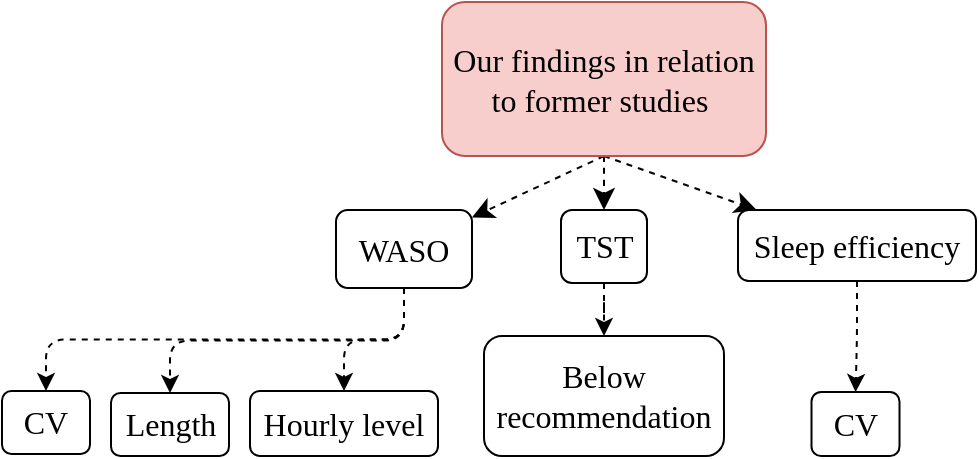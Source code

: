 <mxfile version="22.1.11" type="github" pages="6">
  <diagram name="Side-1" id="QgZ3mO8IjjAFcuNQ8Tus">
    <mxGraphModel dx="2226" dy="1593" grid="0" gridSize="10" guides="1" tooltips="1" connect="1" arrows="1" fold="1" page="0" pageScale="1" pageWidth="827" pageHeight="1169" math="0" shadow="0">
      <root>
        <mxCell id="0" />
        <mxCell id="1" parent="0" />
        <mxCell id="4bFlqd4fvtefUUmcUjgp-6" value="" style="edgeStyle=none;rounded=1;orthogonalLoop=1;jettySize=auto;html=1;fontSize=12;startSize=8;endSize=8;dashed=1;fontFamily=Times New Roman;exitX=0.5;exitY=1;exitDx=0;exitDy=0;" parent="1" source="4bFlqd4fvtefUUmcUjgp-1" target="4bFlqd4fvtefUUmcUjgp-5" edge="1">
          <mxGeometry relative="1" as="geometry" />
        </mxCell>
        <mxCell id="4bFlqd4fvtefUUmcUjgp-8" value="" style="edgeStyle=none;curved=1;rounded=0;orthogonalLoop=1;jettySize=auto;html=1;fontSize=12;startSize=8;endSize=8;dashed=1;fontFamily=Times New Roman;exitX=0.5;exitY=1;exitDx=0;exitDy=0;" parent="1" source="4bFlqd4fvtefUUmcUjgp-1" target="4bFlqd4fvtefUUmcUjgp-7" edge="1">
          <mxGeometry relative="1" as="geometry" />
        </mxCell>
        <mxCell id="4bFlqd4fvtefUUmcUjgp-11" value="" style="edgeStyle=none;curved=1;rounded=0;orthogonalLoop=1;jettySize=auto;html=1;fontSize=12;startSize=8;endSize=8;dashed=1;fontFamily=Times New Roman;" parent="1" source="4bFlqd4fvtefUUmcUjgp-1" target="4bFlqd4fvtefUUmcUjgp-10" edge="1">
          <mxGeometry relative="1" as="geometry" />
        </mxCell>
        <mxCell id="4bFlqd4fvtefUUmcUjgp-1" value="Our findings in relation to former studies&amp;nbsp;" style="rounded=1;whiteSpace=wrap;html=1;fontSize=16;fontFamily=Times New Roman;fillColor=#f8cecc;strokeColor=#b85450;" parent="1" vertex="1">
          <mxGeometry x="-243" y="-443" width="162" height="77" as="geometry" />
        </mxCell>
        <mxCell id="Hb0cyJkV5pEjiKgthlJq-2" value="" style="edgeStyle=orthogonalEdgeStyle;orthogonalLoop=1;jettySize=auto;html=1;rounded=1;dashed=1;exitX=0.5;exitY=1;exitDx=0;exitDy=0;" edge="1" parent="1" source="4bFlqd4fvtefUUmcUjgp-5" target="Hb0cyJkV5pEjiKgthlJq-1">
          <mxGeometry relative="1" as="geometry" />
        </mxCell>
        <mxCell id="Hb0cyJkV5pEjiKgthlJq-4" value="" style="edgeStyle=orthogonalEdgeStyle;rounded=1;orthogonalLoop=1;jettySize=auto;html=1;dashed=1;exitX=0.5;exitY=1;exitDx=0;exitDy=0;" edge="1" parent="1" source="4bFlqd4fvtefUUmcUjgp-5" target="Hb0cyJkV5pEjiKgthlJq-3">
          <mxGeometry relative="1" as="geometry" />
        </mxCell>
        <mxCell id="Hb0cyJkV5pEjiKgthlJq-6" value="" style="edgeStyle=orthogonalEdgeStyle;rounded=1;orthogonalLoop=1;jettySize=auto;html=1;dashed=1;exitX=0.5;exitY=1;exitDx=0;exitDy=0;" edge="1" parent="1" source="4bFlqd4fvtefUUmcUjgp-5" target="Hb0cyJkV5pEjiKgthlJq-5">
          <mxGeometry relative="1" as="geometry" />
        </mxCell>
        <mxCell id="4bFlqd4fvtefUUmcUjgp-5" value="WASO" style="whiteSpace=wrap;html=1;fontSize=16;rounded=1;fontFamily=Times New Roman;" parent="1" vertex="1">
          <mxGeometry x="-296" y="-339" width="68" height="39" as="geometry" />
        </mxCell>
        <mxCell id="Hb0cyJkV5pEjiKgthlJq-10" value="" style="edgeStyle=orthogonalEdgeStyle;rounded=1;orthogonalLoop=1;jettySize=auto;html=1;dashed=1;" edge="1" parent="1" source="4bFlqd4fvtefUUmcUjgp-7" target="Hb0cyJkV5pEjiKgthlJq-9">
          <mxGeometry relative="1" as="geometry" />
        </mxCell>
        <mxCell id="4bFlqd4fvtefUUmcUjgp-7" value="Sleep efficiency" style="whiteSpace=wrap;html=1;fontSize=16;rounded=1;fontFamily=Times New Roman;" parent="1" vertex="1">
          <mxGeometry x="-95" y="-339" width="119" height="35.5" as="geometry" />
        </mxCell>
        <mxCell id="Hb0cyJkV5pEjiKgthlJq-8" value="" style="edgeStyle=orthogonalEdgeStyle;rounded=1;orthogonalLoop=1;jettySize=auto;html=1;dashed=1;" edge="1" parent="1" source="4bFlqd4fvtefUUmcUjgp-10" target="Hb0cyJkV5pEjiKgthlJq-7">
          <mxGeometry relative="1" as="geometry" />
        </mxCell>
        <mxCell id="4bFlqd4fvtefUUmcUjgp-10" value="TST" style="whiteSpace=wrap;html=1;fontSize=16;rounded=1;fontFamily=Times New Roman;" parent="1" vertex="1">
          <mxGeometry x="-183.5" y="-339" width="43" height="36.5" as="geometry" />
        </mxCell>
        <mxCell id="Hb0cyJkV5pEjiKgthlJq-1" value="CV" style="whiteSpace=wrap;html=1;fontSize=16;fontFamily=Times New Roman;rounded=1;" vertex="1" parent="1">
          <mxGeometry x="-463" y="-248.5" width="44" height="31.5" as="geometry" />
        </mxCell>
        <mxCell id="Hb0cyJkV5pEjiKgthlJq-3" value="Length" style="whiteSpace=wrap;html=1;fontSize=16;fontFamily=Times New Roman;rounded=1;" vertex="1" parent="1">
          <mxGeometry x="-408.5" y="-247.5" width="59" height="31.5" as="geometry" />
        </mxCell>
        <mxCell id="Hb0cyJkV5pEjiKgthlJq-5" value="Hourly level" style="whiteSpace=wrap;html=1;fontSize=16;fontFamily=Times New Roman;rounded=1;" vertex="1" parent="1">
          <mxGeometry x="-339" y="-248.5" width="94" height="32.5" as="geometry" />
        </mxCell>
        <mxCell id="Hb0cyJkV5pEjiKgthlJq-7" value="Below recommendation" style="whiteSpace=wrap;html=1;fontSize=16;fontFamily=Times New Roman;rounded=1;" vertex="1" parent="1">
          <mxGeometry x="-222" y="-276" width="120" height="60" as="geometry" />
        </mxCell>
        <mxCell id="Hb0cyJkV5pEjiKgthlJq-9" value="CV" style="whiteSpace=wrap;html=1;fontSize=16;fontFamily=Times New Roman;rounded=1;" vertex="1" parent="1">
          <mxGeometry x="-58.25" y="-248" width="44" height="32" as="geometry" />
        </mxCell>
      </root>
    </mxGraphModel>
  </diagram>
  <diagram id="TwboodeQULxVIvu2xbG9" name="Side-2">
    <mxGraphModel dx="1826" dy="1193" grid="0" gridSize="10" guides="1" tooltips="1" connect="1" arrows="1" fold="1" page="0" pageScale="1" pageWidth="827" pageHeight="1169" math="0" shadow="0">
      <root>
        <mxCell id="0" />
        <mxCell id="1" parent="0" />
        <mxCell id="SNAQe3oiiUktKq3eX7Lm-13" style="edgeStyle=none;curved=1;rounded=0;orthogonalLoop=1;jettySize=auto;html=1;exitX=0.5;exitY=1;exitDx=0;exitDy=0;entryX=0.5;entryY=0;entryDx=0;entryDy=0;fontSize=12;startSize=8;endSize=8;" parent="1" source="SNAQe3oiiUktKq3eX7Lm-2" target="SNAQe3oiiUktKq3eX7Lm-9" edge="1">
          <mxGeometry relative="1" as="geometry" />
        </mxCell>
        <mxCell id="SNAQe3oiiUktKq3eX7Lm-2" value="&lt;b&gt;Validation study&lt;br&gt;&lt;/b&gt;&lt;font style=&quot;font-size: 12px;&quot;&gt;n = 128, age = 6-17&lt;/font&gt;" style="rounded=1;whiteSpace=wrap;html=1;fontSize=16;fontFamily=Times New Roman;fillColor=#ffe6cc;strokeColor=#d79b00;" parent="1" vertex="1">
          <mxGeometry x="164" y="-41" width="146" height="52" as="geometry" />
        </mxCell>
        <mxCell id="SNAQe3oiiUktKq3eX7Lm-11" style="edgeStyle=none;curved=1;rounded=0;orthogonalLoop=1;jettySize=auto;html=1;exitX=0.5;exitY=1;exitDx=0;exitDy=0;entryX=0.5;entryY=0;entryDx=0;entryDy=0;fontSize=12;startSize=8;endSize=8;" parent="1" source="SNAQe3oiiUktKq3eX7Lm-3" target="SNAQe3oiiUktKq3eX7Lm-8" edge="1">
          <mxGeometry relative="1" as="geometry" />
        </mxCell>
        <mxCell id="SNAQe3oiiUktKq3eX7Lm-3" value="&lt;b style=&quot;&quot;&gt;&lt;font style=&quot;font-size: 16px;&quot;&gt;Sleep-1-child&lt;/font&gt;&lt;/b&gt;&lt;br&gt;&lt;span style=&quot;font-size: 12px;&quot;&gt;n = 15, age = 6-17&lt;/span&gt;" style="rounded=1;whiteSpace=wrap;html=1;fontSize=16;fontFamily=Times New Roman;fillColor=#ffe6cc;strokeColor=#d79b00;" parent="1" vertex="1">
          <mxGeometry x="16" y="-41.5" width="130" height="53" as="geometry" />
        </mxCell>
        <mxCell id="SNAQe3oiiUktKq3eX7Lm-6" value="" style="edgeStyle=none;curved=1;rounded=0;orthogonalLoop=1;jettySize=auto;html=1;fontSize=12;startSize=8;endSize=8;" parent="1" source="SNAQe3oiiUktKq3eX7Lm-4" target="SNAQe3oiiUktKq3eX7Lm-5" edge="1">
          <mxGeometry relative="1" as="geometry" />
        </mxCell>
        <mxCell id="SNAQe3oiiUktKq3eX7Lm-4" value="&lt;b&gt;Mind Your Diabetes&lt;br&gt;&lt;/b&gt;&lt;font style=&quot;font-size: 12px;&quot;&gt;n = 10, age = 12-17&lt;/font&gt;" style="rounded=1;whiteSpace=wrap;html=1;fontSize=16;align=center;fontFamily=Times New Roman;fillColor=#ffe6cc;strokeColor=#d79b00;" parent="1" vertex="1">
          <mxGeometry x="-169" y="-41" width="167" height="52" as="geometry" />
        </mxCell>
        <mxCell id="SNAQe3oiiUktKq3eX7Lm-5" value="Session 1" style="whiteSpace=wrap;html=1;fontSize=14;fontFamily=Times New Roman;rounded=1;fillColor=#fff2cc;strokeColor=#d6b656;" parent="1" vertex="1">
          <mxGeometry x="-128.75" y="32" width="86.5" height="24" as="geometry" />
        </mxCell>
        <mxCell id="SNAQe3oiiUktKq3eX7Lm-7" value="Session 2" style="whiteSpace=wrap;html=1;fontSize=14;fontFamily=Times New Roman;rounded=1;fillColor=#f8cecc;strokeColor=#b85450;" parent="1" vertex="1">
          <mxGeometry x="-128.75" y="64" width="86.5" height="24" as="geometry" />
        </mxCell>
        <mxCell id="SNAQe3oiiUktKq3eX7Lm-17" style="edgeStyle=none;curved=1;rounded=0;orthogonalLoop=1;jettySize=auto;html=1;exitX=0.5;exitY=1;exitDx=0;exitDy=0;entryX=0.5;entryY=0;entryDx=0;entryDy=0;fontSize=12;startSize=8;endSize=8;" parent="1" source="SNAQe3oiiUktKq3eX7Lm-8" target="SNAQe3oiiUktKq3eX7Lm-14" edge="1">
          <mxGeometry relative="1" as="geometry" />
        </mxCell>
        <mxCell id="SNAQe3oiiUktKq3eX7Lm-8" value="Session 1" style="whiteSpace=wrap;html=1;fontSize=14;fontFamily=Times New Roman;rounded=1;fillColor=#fff2cc;strokeColor=#d6b656;" parent="1" vertex="1">
          <mxGeometry x="37.75" y="32" width="86.5" height="24" as="geometry" />
        </mxCell>
        <mxCell id="SNAQe3oiiUktKq3eX7Lm-16" style="edgeStyle=orthogonalEdgeStyle;orthogonalLoop=1;jettySize=auto;html=1;exitX=0.5;exitY=1;exitDx=0;exitDy=0;entryX=0.5;entryY=0;entryDx=0;entryDy=0;fontSize=12;startSize=8;endSize=8;rounded=1;" parent="1" source="SNAQe3oiiUktKq3eX7Lm-9" target="SNAQe3oiiUktKq3eX7Lm-14" edge="1">
          <mxGeometry relative="1" as="geometry">
            <Array as="points">
              <mxPoint x="237" y="142" />
              <mxPoint x="81" y="142" />
            </Array>
          </mxGeometry>
        </mxCell>
        <mxCell id="SNAQe3oiiUktKq3eX7Lm-9" value="Session 1" style="whiteSpace=wrap;html=1;fontSize=14;fontFamily=Times New Roman;rounded=1;fillColor=#fff2cc;strokeColor=#d6b656;" parent="1" vertex="1">
          <mxGeometry x="193.75" y="32" width="86.5" height="24" as="geometry" />
        </mxCell>
        <mxCell id="SNAQe3oiiUktKq3eX7Lm-15" style="edgeStyle=orthogonalEdgeStyle;orthogonalLoop=1;jettySize=auto;html=1;exitX=0.5;exitY=1;exitDx=0;exitDy=0;entryX=0.5;entryY=0;entryDx=0;entryDy=0;fontSize=12;startSize=8;endSize=8;" parent="1" source="SNAQe3oiiUktKq3eX7Lm-10" target="SNAQe3oiiUktKq3eX7Lm-14" edge="1">
          <mxGeometry relative="1" as="geometry" />
        </mxCell>
        <mxCell id="SNAQe3oiiUktKq3eX7Lm-10" value="Session 3" style="whiteSpace=wrap;html=1;fontSize=14;fontFamily=Times New Roman;rounded=1;fillColor=#e1d5e7;strokeColor=#9673a6;" parent="1" vertex="1">
          <mxGeometry x="-128.75" y="96" width="86.5" height="24" as="geometry" />
        </mxCell>
        <mxCell id="SNAQe3oiiUktKq3eX7Lm-14" value="&lt;b&gt;Our study&lt;/b&gt;&lt;br&gt;&lt;font style=&quot;font-size: 14px;&quot;&gt;CGM, actigraphy &amp;amp; sleep diary&amp;nbsp;&lt;br&gt;&lt;br&gt;n = 23, age = 6-17&lt;br&gt;&lt;/font&gt;" style="rounded=1;whiteSpace=wrap;html=1;fontSize=16;fontFamily=Times New Roman;fillColor=#dae8fc;strokeColor=#6c8ebf;" parent="1" vertex="1">
          <mxGeometry x="-17.25" y="164" width="196.5" height="100" as="geometry" />
        </mxCell>
        <mxCell id="SNAQe3oiiUktKq3eX7Lm-18" value="n = 12" style="text;html=1;strokeColor=none;fillColor=none;align=center;verticalAlign=middle;whiteSpace=wrap;rounded=0;fontSize=14;fontFamily=Times New Roman;fontStyle=2" parent="1" vertex="1">
          <mxGeometry x="81" y="75" width="60" height="30" as="geometry" />
        </mxCell>
        <mxCell id="SNAQe3oiiUktKq3eX7Lm-19" value="n = 6" style="text;html=1;strokeColor=none;fillColor=none;align=center;verticalAlign=middle;whiteSpace=wrap;rounded=0;fontSize=14;fontFamily=Times New Roman;fontStyle=2" parent="1" vertex="1">
          <mxGeometry x="-89" y="141" width="60" height="30" as="geometry" />
        </mxCell>
        <mxCell id="SNAQe3oiiUktKq3eX7Lm-20" value="n = 5" style="text;html=1;strokeColor=none;fillColor=none;align=center;verticalAlign=middle;whiteSpace=wrap;rounded=0;fontSize=14;fontFamily=Times New Roman;fontStyle=2" parent="1" vertex="1">
          <mxGeometry x="179.25" y="141" width="60" height="30" as="geometry" />
        </mxCell>
      </root>
    </mxGraphModel>
  </diagram>
  <diagram id="HnYCzYbqgxv11H6fTZTK" name="Side-3">
    <mxGraphModel dx="1426" dy="1962" grid="0" gridSize="10" guides="1" tooltips="1" connect="1" arrows="1" fold="1" page="1" pageScale="1" pageWidth="827" pageHeight="1169" math="0" shadow="0">
      <root>
        <mxCell id="0" />
        <mxCell id="1" parent="0" />
        <mxCell id="bGv6c--iKXIcYk8INOC8-1" value="" style="edgeStyle=orthogonalEdgeStyle;rounded=1;orthogonalLoop=1;jettySize=auto;html=1;dashed=1;" edge="1" parent="1" source="bGv6c--iKXIcYk8INOC8-4" target="bGv6c--iKXIcYk8INOC8-5">
          <mxGeometry relative="1" as="geometry" />
        </mxCell>
        <mxCell id="bGv6c--iKXIcYk8INOC8-2" value="" style="edgeStyle=orthogonalEdgeStyle;rounded=1;orthogonalLoop=1;jettySize=auto;html=1;dashed=1;exitX=0.5;exitY=1;exitDx=0;exitDy=0;" edge="1" parent="1" source="bGv6c--iKXIcYk8INOC8-4" target="bGv6c--iKXIcYk8INOC8-6">
          <mxGeometry relative="1" as="geometry" />
        </mxCell>
        <mxCell id="bGv6c--iKXIcYk8INOC8-3" value="" style="edgeStyle=orthogonalEdgeStyle;rounded=1;orthogonalLoop=1;jettySize=auto;html=1;dashed=1;exitX=0.5;exitY=1;exitDx=0;exitDy=0;" edge="1" parent="1" source="bGv6c--iKXIcYk8INOC8-4" target="bGv6c--iKXIcYk8INOC8-7">
          <mxGeometry relative="1" as="geometry">
            <Array as="points">
              <mxPoint x="402" y="-995" />
              <mxPoint x="552" y="-995" />
            </Array>
          </mxGeometry>
        </mxCell>
        <mxCell id="bGv6c--iKXIcYk8INOC8-4" value="Predictive models" style="rounded=1;whiteSpace=wrap;html=1;fontSize=16;fontFamily=Times New Roman;fillColor=#f8cecc;strokeColor=#b85450;" vertex="1" parent="1">
          <mxGeometry x="330" y="-1068" width="144" height="44" as="geometry" />
        </mxCell>
        <mxCell id="bGv6c--iKXIcYk8INOC8-5" value="WASO and CV" style="whiteSpace=wrap;html=1;fontSize=16;fontFamily=Times New Roman;rounded=1;" vertex="1" parent="1">
          <mxGeometry x="342" y="-967" width="120" height="36" as="geometry" />
        </mxCell>
        <mxCell id="bGv6c--iKXIcYk8INOC8-6" value="Predictive value" style="whiteSpace=wrap;html=1;fontSize=16;fontFamily=Times New Roman;rounded=1;" vertex="1" parent="1">
          <mxGeometry x="206" y="-966" width="116" height="35" as="geometry" />
        </mxCell>
        <mxCell id="bGv6c--iKXIcYk8INOC8-7" value="Forward selection" style="whiteSpace=wrap;html=1;fontSize=16;fontFamily=Times New Roman;rounded=1;" vertex="1" parent="1">
          <mxGeometry x="482" y="-966" width="139" height="36" as="geometry" />
        </mxCell>
      </root>
    </mxGraphModel>
  </diagram>
  <diagram id="L5V0PW1bjYQRNoj_7DQ_" name="Side-4">
    <mxGraphModel dx="3420" dy="2611" grid="0" gridSize="10" guides="1" tooltips="1" connect="1" arrows="1" fold="1" page="1" pageScale="1" pageWidth="827" pageHeight="1169" math="0" shadow="0">
      <root>
        <mxCell id="0" />
        <mxCell id="1" parent="0" />
        <mxCell id="Jn9TinZ9L-KK4_FgaHIw-1" value="" style="edgeStyle=none;curved=1;rounded=0;orthogonalLoop=1;jettySize=auto;html=1;fontSize=12;startSize=8;endSize=8;dashed=1;fontFamily=Times New Roman;exitX=0.5;exitY=1;exitDx=0;exitDy=0;entryX=0.5;entryY=0;entryDx=0;entryDy=0;" edge="1" parent="1" source="Jn9TinZ9L-KK4_FgaHIw-4" target="Jn9TinZ9L-KK4_FgaHIw-7">
          <mxGeometry relative="1" as="geometry" />
        </mxCell>
        <mxCell id="Jn9TinZ9L-KK4_FgaHIw-2" value="" style="edgeStyle=none;curved=1;rounded=0;orthogonalLoop=1;jettySize=auto;html=1;fontSize=12;startSize=8;endSize=8;dashed=1;fontFamily=Times New Roman;" edge="1" parent="1" source="Jn9TinZ9L-KK4_FgaHIw-4" target="Jn9TinZ9L-KK4_FgaHIw-11">
          <mxGeometry relative="1" as="geometry" />
        </mxCell>
        <mxCell id="Jn9TinZ9L-KK4_FgaHIw-3" style="edgeStyle=none;curved=1;rounded=0;orthogonalLoop=1;jettySize=auto;html=1;exitX=0.5;exitY=1;exitDx=0;exitDy=0;fontSize=12;startSize=8;endSize=8;dashed=1;entryX=0.491;entryY=0.004;entryDx=0;entryDy=0;entryPerimeter=0;" edge="1" parent="1" source="Jn9TinZ9L-KK4_FgaHIw-4" target="Jn9TinZ9L-KK4_FgaHIw-6">
          <mxGeometry relative="1" as="geometry">
            <mxPoint x="-368" y="-916.917" as="targetPoint" />
          </mxGeometry>
        </mxCell>
        <mxCell id="Jn9TinZ9L-KK4_FgaHIw-4" value="Data limitations" style="rounded=1;whiteSpace=wrap;html=1;fontSize=16;fontFamily=Times New Roman;fillColor=#f8cecc;strokeColor=#b85450;" vertex="1" parent="1">
          <mxGeometry x="-438" y="-1062" width="140" height="54" as="geometry" />
        </mxCell>
        <mxCell id="Jn9TinZ9L-KK4_FgaHIw-5" value="" style="edgeStyle=orthogonalEdgeStyle;rounded=1;orthogonalLoop=1;jettySize=auto;html=1;dashed=1;" edge="1" parent="1" source="Jn9TinZ9L-KK4_FgaHIw-6" target="Jn9TinZ9L-KK4_FgaHIw-12">
          <mxGeometry relative="1" as="geometry" />
        </mxCell>
        <mxCell id="Jn9TinZ9L-KK4_FgaHIw-6" value="Absence of demographic information" style="whiteSpace=wrap;html=1;fontSize=16;rounded=1;fontFamily=Times New Roman;" vertex="1" parent="1">
          <mxGeometry x="-666" y="-952" width="186.75" height="45" as="geometry" />
        </mxCell>
        <mxCell id="Jn9TinZ9L-KK4_FgaHIw-7" value="Small sample size" style="whiteSpace=wrap;html=1;fontSize=16;rounded=1;fontFamily=Times New Roman;" vertex="1" parent="1">
          <mxGeometry x="-255" y="-951" width="131" height="44" as="geometry" />
        </mxCell>
        <mxCell id="Jn9TinZ9L-KK4_FgaHIw-8" style="edgeStyle=orthogonalEdgeStyle;rounded=1;orthogonalLoop=1;jettySize=auto;html=1;dashed=1;exitX=0.5;exitY=1;exitDx=0;exitDy=0;" edge="1" parent="1" source="Jn9TinZ9L-KK4_FgaHIw-11" target="Jn9TinZ9L-KK4_FgaHIw-15">
          <mxGeometry relative="1" as="geometry" />
        </mxCell>
        <mxCell id="Jn9TinZ9L-KK4_FgaHIw-9" style="edgeStyle=orthogonalEdgeStyle;rounded=1;orthogonalLoop=1;jettySize=auto;html=1;exitX=0.5;exitY=1;exitDx=0;exitDy=0;dashed=1;" edge="1" parent="1" source="Jn9TinZ9L-KK4_FgaHIw-11" target="Jn9TinZ9L-KK4_FgaHIw-14">
          <mxGeometry relative="1" as="geometry" />
        </mxCell>
        <mxCell id="Jn9TinZ9L-KK4_FgaHIw-10" style="edgeStyle=orthogonalEdgeStyle;rounded=1;orthogonalLoop=1;jettySize=auto;html=1;exitX=0.5;exitY=1;exitDx=0;exitDy=0;dashed=1;entryX=0.5;entryY=0;entryDx=0;entryDy=0;" edge="1" parent="1" source="Jn9TinZ9L-KK4_FgaHIw-11" target="Jn9TinZ9L-KK4_FgaHIw-13">
          <mxGeometry relative="1" as="geometry">
            <Array as="points">
              <mxPoint x="-368" y="-877" />
              <mxPoint x="-506" y="-877" />
              <mxPoint x="-506" y="-821" />
            </Array>
          </mxGeometry>
        </mxCell>
        <mxCell id="Jn9TinZ9L-KK4_FgaHIw-11" value="Data quality" style="whiteSpace=wrap;html=1;fontSize=16;rounded=1;fontFamily=Times New Roman;" vertex="1" parent="1">
          <mxGeometry x="-428" y="-951" width="120" height="44" as="geometry" />
        </mxCell>
        <mxCell id="Jn9TinZ9L-KK4_FgaHIw-12" value="Children and adolescents seen as the same" style="whiteSpace=wrap;html=1;fontSize=16;fontFamily=Times New Roman;rounded=1;" vertex="1" parent="1">
          <mxGeometry x="-719" y="-851" width="120" height="67" as="geometry" />
        </mxCell>
        <mxCell id="Jn9TinZ9L-KK4_FgaHIw-13" value="Different CGM&#39;s" style="whiteSpace=wrap;html=1;fontSize=16;fontFamily=Times New Roman;rounded=1;" vertex="1" parent="1">
          <mxGeometry x="-562.5" y="-821" width="121" height="37" as="geometry" />
        </mxCell>
        <mxCell id="Jn9TinZ9L-KK4_FgaHIw-14" value="Artifacts and questionable values" style="whiteSpace=wrap;html=1;fontSize=16;fontFamily=Times New Roman;rounded=1;" vertex="1" parent="1">
          <mxGeometry x="-428" y="-844" width="120" height="60" as="geometry" />
        </mxCell>
        <mxCell id="Jn9TinZ9L-KK4_FgaHIw-15" value="Self-reported&lt;br&gt;sleep diaries" style="whiteSpace=wrap;html=1;fontSize=16;fontFamily=Times New Roman;rounded=1;" vertex="1" parent="1">
          <mxGeometry x="-293.5" y="-844" width="120" height="60" as="geometry" />
        </mxCell>
      </root>
    </mxGraphModel>
  </diagram>
  <diagram id="zHRFDfvb2iTEJw_9dkQc" name="Side-5">
    <mxGraphModel dx="2593" dy="2611" grid="0" gridSize="10" guides="1" tooltips="1" connect="1" arrows="1" fold="1" page="1" pageScale="1" pageWidth="827" pageHeight="1169" math="0" shadow="0">
      <root>
        <mxCell id="0" />
        <mxCell id="1" parent="0" />
        <mxCell id="TKMz29Owc6aboFDuVxJP-1" value="" style="edgeStyle=none;curved=1;rounded=0;orthogonalLoop=1;jettySize=auto;html=1;fontSize=12;startSize=8;endSize=8;dashed=1;fontFamily=Times New Roman;exitX=0.5;exitY=1;exitDx=0;exitDy=0;" edge="1" parent="1" source="TKMz29Owc6aboFDuVxJP-3" target="TKMz29Owc6aboFDuVxJP-6">
          <mxGeometry relative="1" as="geometry" />
        </mxCell>
        <mxCell id="TKMz29Owc6aboFDuVxJP-2" value="" style="edgeStyle=none;curved=1;rounded=0;orthogonalLoop=1;jettySize=auto;html=1;fontSize=12;startSize=8;endSize=8;dashed=1;fontFamily=Times New Roman;exitX=0.5;exitY=1;exitDx=0;exitDy=0;" edge="1" parent="1" source="TKMz29Owc6aboFDuVxJP-3" target="TKMz29Owc6aboFDuVxJP-9">
          <mxGeometry relative="1" as="geometry" />
        </mxCell>
        <mxCell id="TKMz29Owc6aboFDuVxJP-3" value="Actigraphy" style="rounded=1;whiteSpace=wrap;html=1;fontSize=16;fontFamily=Times New Roman;fillColor=#f8cecc;strokeColor=#b85450;" vertex="1" parent="1">
          <mxGeometry x="321.5" y="-1055" width="120" height="54" as="geometry" />
        </mxCell>
        <mxCell id="TKMz29Owc6aboFDuVxJP-4" value="" style="edgeStyle=orthogonalEdgeStyle;rounded=1;orthogonalLoop=1;jettySize=auto;html=1;dashed=1;" edge="1" parent="1" source="TKMz29Owc6aboFDuVxJP-6" target="TKMz29Owc6aboFDuVxJP-12">
          <mxGeometry relative="1" as="geometry" />
        </mxCell>
        <mxCell id="TKMz29Owc6aboFDuVxJP-5" value="" style="edgeStyle=orthogonalEdgeStyle;rounded=1;orthogonalLoop=1;jettySize=auto;html=1;dashed=1;exitX=0.5;exitY=1;exitDx=0;exitDy=0;" edge="1" parent="1" source="TKMz29Owc6aboFDuVxJP-6" target="TKMz29Owc6aboFDuVxJP-13">
          <mxGeometry relative="1" as="geometry" />
        </mxCell>
        <mxCell id="TKMz29Owc6aboFDuVxJP-6" value="Sleep algorithm" style="whiteSpace=wrap;html=1;fontSize=16;rounded=1;fontFamily=Times New Roman;" vertex="1" parent="1">
          <mxGeometry x="399" y="-948" width="120" height="38" as="geometry" />
        </mxCell>
        <mxCell id="TKMz29Owc6aboFDuVxJP-7" value="" style="edgeStyle=orthogonalEdgeStyle;rounded=1;orthogonalLoop=1;jettySize=auto;html=1;dashed=1;" edge="1" parent="1" source="TKMz29Owc6aboFDuVxJP-9" target="TKMz29Owc6aboFDuVxJP-10">
          <mxGeometry relative="1" as="geometry" />
        </mxCell>
        <mxCell id="TKMz29Owc6aboFDuVxJP-8" value="" style="edgeStyle=orthogonalEdgeStyle;rounded=1;orthogonalLoop=1;jettySize=auto;html=1;dashed=1;exitX=0.5;exitY=1;exitDx=0;exitDy=0;" edge="1" parent="1" source="TKMz29Owc6aboFDuVxJP-9" target="TKMz29Owc6aboFDuVxJP-11">
          <mxGeometry relative="1" as="geometry" />
        </mxCell>
        <mxCell id="TKMz29Owc6aboFDuVxJP-9" value="Accuracy" style="whiteSpace=wrap;html=1;fontSize=16;rounded=1;fontFamily=Times New Roman;" vertex="1" parent="1">
          <mxGeometry x="243" y="-948" width="120" height="38" as="geometry" />
        </mxCell>
        <mxCell id="TKMz29Owc6aboFDuVxJP-10" value="Specificity&lt;br&gt;(wake detection)" style="whiteSpace=wrap;html=1;fontSize=16;fontFamily=Times New Roman;rounded=1;" vertex="1" parent="1">
          <mxGeometry x="244" y="-862.5" width="116" height="55" as="geometry" />
        </mxCell>
        <mxCell id="TKMz29Owc6aboFDuVxJP-11" value="Sensitivity&lt;br&gt;(sleep detection)" style="whiteSpace=wrap;html=1;fontSize=16;fontFamily=Times New Roman;rounded=1;" vertex="1" parent="1">
          <mxGeometry x="111" y="-862.5" width="120" height="55" as="geometry" />
        </mxCell>
        <mxCell id="TKMz29Owc6aboFDuVxJP-12" value="Movement in children" style="whiteSpace=wrap;html=1;fontSize=16;fontFamily=Times New Roman;rounded=1;" vertex="1" parent="1">
          <mxGeometry x="399" y="-862" width="120" height="54.5" as="geometry" />
        </mxCell>
        <mxCell id="TKMz29Owc6aboFDuVxJP-13" value="Different algortihms" style="whiteSpace=wrap;html=1;fontSize=16;fontFamily=Times New Roman;rounded=1;" vertex="1" parent="1">
          <mxGeometry x="532" y="-863.5" width="120" height="56" as="geometry" />
        </mxCell>
      </root>
    </mxGraphModel>
  </diagram>
  <diagram id="Ri1W_u00Y0BF0gmbzHkc" name="Side-6">
    <mxGraphModel dx="1426" dy="793" grid="0" gridSize="10" guides="1" tooltips="1" connect="1" arrows="1" fold="1" page="1" pageScale="1" pageWidth="827" pageHeight="1169" math="0" shadow="0">
      <root>
        <mxCell id="0" />
        <mxCell id="1" parent="0" />
        <mxCell id="wWr4CHFhUS6Hh6S3DE3b-1" value="" style="edgeStyle=none;curved=1;rounded=0;orthogonalLoop=1;jettySize=auto;html=1;fontSize=12;startSize=8;endSize=8;dashed=1;fontFamily=Times New Roman;exitX=0.5;exitY=1;exitDx=0;exitDy=0;entryX=0.5;entryY=0;entryDx=0;entryDy=0;" edge="1" parent="1" source="wWr4CHFhUS6Hh6S3DE3b-3" target="wWr4CHFhUS6Hh6S3DE3b-6">
          <mxGeometry relative="1" as="geometry" />
        </mxCell>
        <mxCell id="wWr4CHFhUS6Hh6S3DE3b-2" style="edgeStyle=none;curved=1;rounded=0;orthogonalLoop=1;jettySize=auto;html=1;exitX=0.5;exitY=1;exitDx=0;exitDy=0;fontSize=12;startSize=8;endSize=8;dashed=1;entryX=0.502;entryY=0.038;entryDx=0;entryDy=0;entryPerimeter=0;" edge="1" parent="1" source="wWr4CHFhUS6Hh6S3DE3b-3" target="wWr4CHFhUS6Hh6S3DE3b-11">
          <mxGeometry relative="1" as="geometry">
            <mxPoint x="336.5" y="258.75" as="targetPoint" />
          </mxGeometry>
        </mxCell>
        <mxCell id="wWr4CHFhUS6Hh6S3DE3b-3" value="Future work" style="rounded=1;whiteSpace=wrap;html=1;fontSize=16;fontFamily=Times New Roman;fillColor=#f8cecc;strokeColor=#b85450;" vertex="1" parent="1">
          <mxGeometry x="276" y="132" width="120" height="60" as="geometry" />
        </mxCell>
        <mxCell id="wWr4CHFhUS6Hh6S3DE3b-4" value="" style="edgeStyle=orthogonalEdgeStyle;rounded=1;orthogonalLoop=1;jettySize=auto;html=1;dashed=1;exitX=0.5;exitY=1;exitDx=0;exitDy=0;" edge="1" parent="1" source="wWr4CHFhUS6Hh6S3DE3b-6" target="wWr4CHFhUS6Hh6S3DE3b-12">
          <mxGeometry relative="1" as="geometry" />
        </mxCell>
        <mxCell id="wWr4CHFhUS6Hh6S3DE3b-5" value="" style="edgeStyle=orthogonalEdgeStyle;rounded=1;orthogonalLoop=1;jettySize=auto;html=1;dashed=1;exitX=0.5;exitY=1;exitDx=0;exitDy=0;" edge="1" parent="1" source="wWr4CHFhUS6Hh6S3DE3b-12" target="wWr4CHFhUS6Hh6S3DE3b-14">
          <mxGeometry relative="1" as="geometry" />
        </mxCell>
        <mxCell id="wWr4CHFhUS6Hh6S3DE3b-6" value="Actigraphy" style="whiteSpace=wrap;html=1;fontSize=16;rounded=1;fontFamily=Times New Roman;" vertex="1" parent="1">
          <mxGeometry x="123" y="247" width="120" height="41" as="geometry" />
        </mxCell>
        <mxCell id="wWr4CHFhUS6Hh6S3DE3b-7" value="Non-linear trends" style="whiteSpace=wrap;html=1;fontSize=16;rounded=1;fontFamily=Times New Roman;" vertex="1" parent="1">
          <mxGeometry x="311" y="387" width="125" height="41" as="geometry" />
        </mxCell>
        <mxCell id="wWr4CHFhUS6Hh6S3DE3b-8" value="" style="edgeStyle=orthogonalEdgeStyle;rounded=1;orthogonalLoop=1;jettySize=auto;html=1;dashed=1;exitX=0.5;exitY=1;exitDx=0;exitDy=0;" edge="1" parent="1" source="wWr4CHFhUS6Hh6S3DE3b-11" target="wWr4CHFhUS6Hh6S3DE3b-7">
          <mxGeometry relative="1" as="geometry" />
        </mxCell>
        <mxCell id="wWr4CHFhUS6Hh6S3DE3b-9" value="" style="edgeStyle=orthogonalEdgeStyle;rounded=1;orthogonalLoop=1;jettySize=auto;html=1;dashed=1;" edge="1" parent="1" source="wWr4CHFhUS6Hh6S3DE3b-11" target="wWr4CHFhUS6Hh6S3DE3b-16">
          <mxGeometry relative="1" as="geometry" />
        </mxCell>
        <mxCell id="wWr4CHFhUS6Hh6S3DE3b-10" value="" style="edgeStyle=orthogonalEdgeStyle;rounded=1;orthogonalLoop=1;jettySize=auto;html=1;dashed=1;exitX=0.5;exitY=1;exitDx=0;exitDy=0;entryX=0.5;entryY=0;entryDx=0;entryDy=0;" edge="1" parent="1" source="wWr4CHFhUS6Hh6S3DE3b-11" target="wWr4CHFhUS6Hh6S3DE3b-17">
          <mxGeometry relative="1" as="geometry">
            <Array as="points">
              <mxPoint x="520" y="349" />
              <mxPoint x="677" y="349" />
            </Array>
          </mxGeometry>
        </mxCell>
        <mxCell id="wWr4CHFhUS6Hh6S3DE3b-11" value="Associations between sleep and BG" style="whiteSpace=wrap;html=1;fontSize=16;rounded=1;fontFamily=Times New Roman;" vertex="1" parent="1">
          <mxGeometry x="441" y="247" width="157" height="64" as="geometry" />
        </mxCell>
        <mxCell id="wWr4CHFhUS6Hh6S3DE3b-12" value="Accuracy" style="whiteSpace=wrap;html=1;fontSize=16;fontFamily=Times New Roman;rounded=1;" vertex="1" parent="1">
          <mxGeometry x="144.5" y="317" width="77" height="31" as="geometry" />
        </mxCell>
        <mxCell id="wWr4CHFhUS6Hh6S3DE3b-13" value="" style="edgeStyle=orthogonalEdgeStyle;rounded=1;orthogonalLoop=1;jettySize=auto;html=1;dashed=1;" edge="1" parent="1" source="wWr4CHFhUS6Hh6S3DE3b-14" target="wWr4CHFhUS6Hh6S3DE3b-15">
          <mxGeometry relative="1" as="geometry" />
        </mxCell>
        <mxCell id="wWr4CHFhUS6Hh6S3DE3b-14" value="Algorithms" style="whiteSpace=wrap;html=1;fontSize=16;fontFamily=Times New Roman;rounded=1;" vertex="1" parent="1">
          <mxGeometry x="137.5" y="373" width="91" height="33.5" as="geometry" />
        </mxCell>
        <mxCell id="wWr4CHFhUS6Hh6S3DE3b-15" value="Sensitivity of an awakening" style="whiteSpace=wrap;html=1;fontSize=16;fontFamily=Times New Roman;rounded=1;" vertex="1" parent="1">
          <mxGeometry x="122.25" y="432" width="120.75" height="56" as="geometry" />
        </mxCell>
        <mxCell id="wWr4CHFhUS6Hh6S3DE3b-16" value="Weekday/Weekend" style="whiteSpace=wrap;html=1;fontSize=16;fontFamily=Times New Roman;rounded=1;" vertex="1" parent="1">
          <mxGeometry x="445.25" y="390" width="148.5" height="38" as="geometry" />
        </mxCell>
        <mxCell id="wWr4CHFhUS6Hh6S3DE3b-17" value="The following day" style="whiteSpace=wrap;html=1;fontSize=16;fontFamily=Times New Roman;rounded=1;" vertex="1" parent="1">
          <mxGeometry x="607" y="389.5" width="140" height="39" as="geometry" />
        </mxCell>
      </root>
    </mxGraphModel>
  </diagram>
</mxfile>
